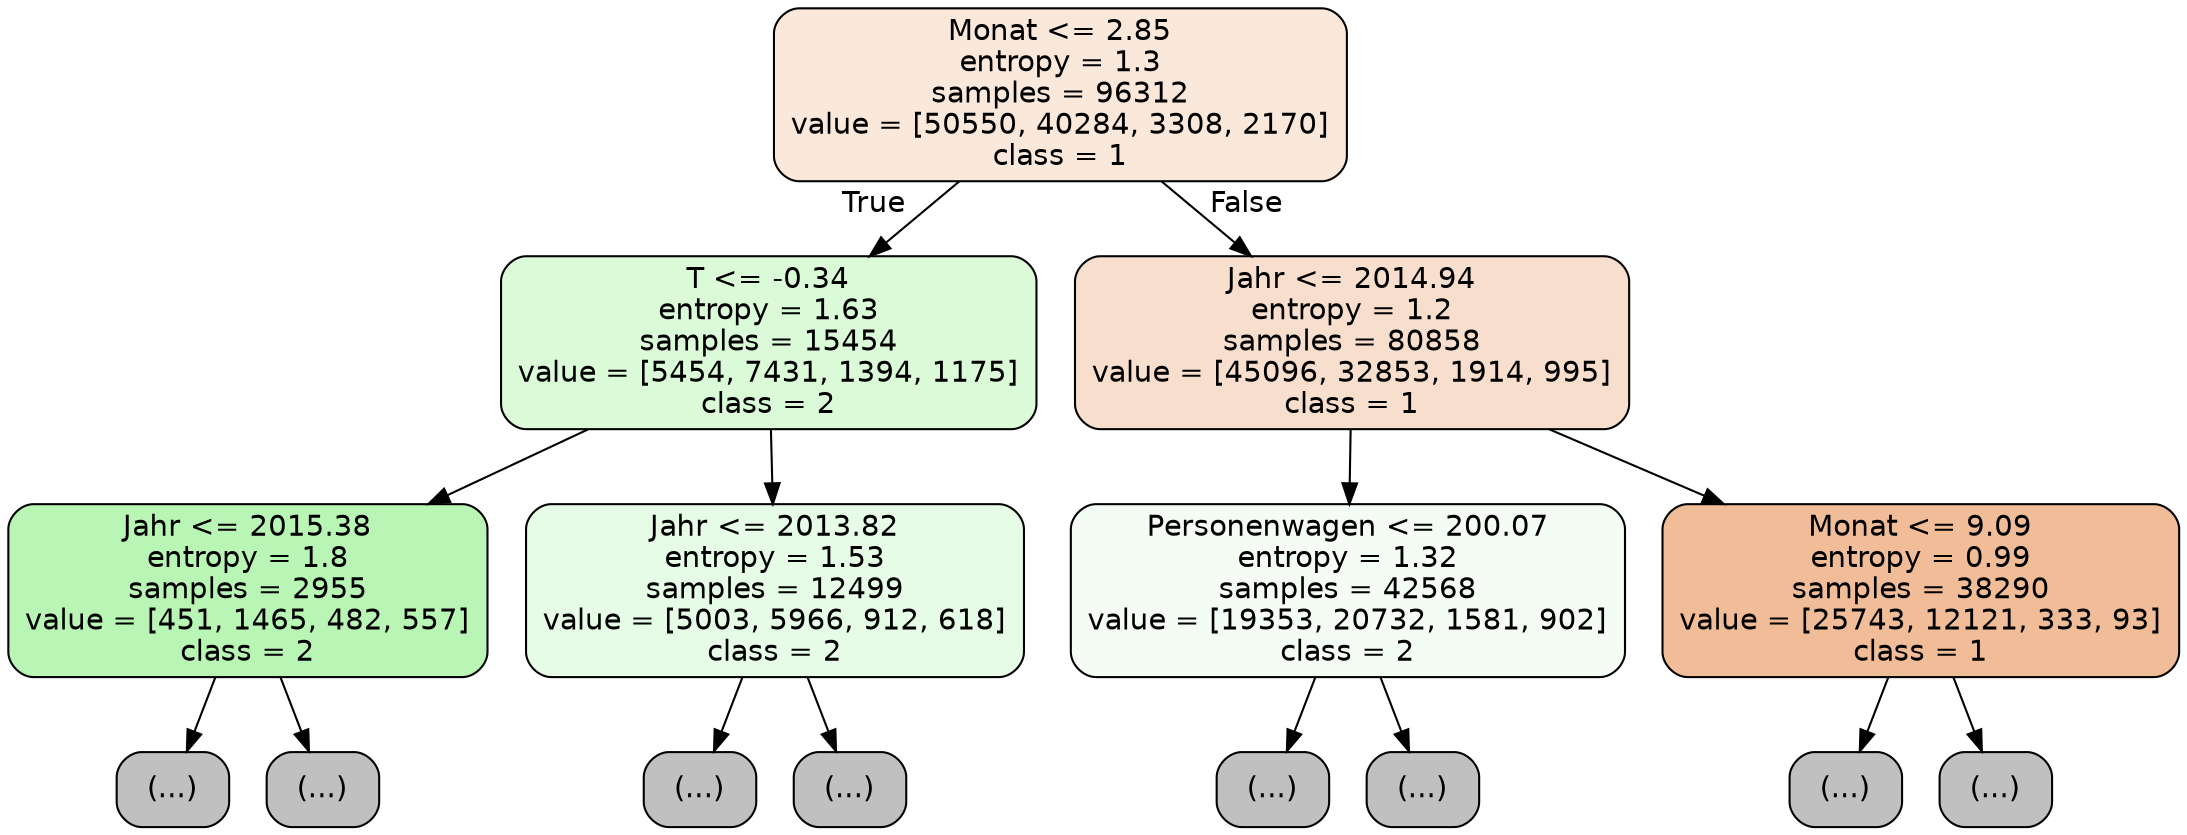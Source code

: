 digraph Tree {
node [shape=box, style="filled, rounded", color="black", fontname="helvetica"] ;
edge [fontname="helvetica"] ;
0 [label="Monat <= 2.85\nentropy = 1.3\nsamples = 96312\nvalue = [50550, 40284, 3308, 2170]\nclass = 1", fillcolor="#fae8db"] ;
1 [label="T <= -0.34\nentropy = 1.63\nsamples = 15454\nvalue = [5454, 7431, 1394, 1175]\nclass = 2", fillcolor="#dbfad8"] ;
0 -> 1 [labeldistance=2.5, labelangle=45, headlabel="True"] ;
2 [label="Jahr <= 2015.38\nentropy = 1.8\nsamples = 2955\nvalue = [451, 1465, 482, 557]\nclass = 2", fillcolor="#b9f5b4"] ;
1 -> 2 ;
3 [label="(...)", fillcolor="#C0C0C0"] ;
2 -> 3 ;
782 [label="(...)", fillcolor="#C0C0C0"] ;
2 -> 782 ;
1061 [label="Jahr <= 2013.82\nentropy = 1.53\nsamples = 12499\nvalue = [5003, 5966, 912, 618]\nclass = 2", fillcolor="#e7fce6"] ;
1 -> 1061 ;
1062 [label="(...)", fillcolor="#C0C0C0"] ;
1061 -> 1062 ;
3589 [label="(...)", fillcolor="#C0C0C0"] ;
1061 -> 3589 ;
7136 [label="Jahr <= 2014.94\nentropy = 1.2\nsamples = 80858\nvalue = [45096, 32853, 1914, 995]\nclass = 1", fillcolor="#f8dfcd"] ;
0 -> 7136 [labeldistance=2.5, labelangle=-45, headlabel="False"] ;
7137 [label="Personenwagen <= 200.07\nentropy = 1.32\nsamples = 42568\nvalue = [19353, 20732, 1581, 902]\nclass = 2", fillcolor="#f4fdf3"] ;
7136 -> 7137 ;
7138 [label="(...)", fillcolor="#C0C0C0"] ;
7137 -> 7138 ;
14401 [label="(...)", fillcolor="#C0C0C0"] ;
7137 -> 14401 ;
26374 [label="Monat <= 9.09\nentropy = 0.99\nsamples = 38290\nvalue = [25743, 12121, 333, 93]\nclass = 1", fillcolor="#f1bd98"] ;
7136 -> 26374 ;
26375 [label="(...)", fillcolor="#C0C0C0"] ;
26374 -> 26375 ;
36096 [label="(...)", fillcolor="#C0C0C0"] ;
26374 -> 36096 ;
}